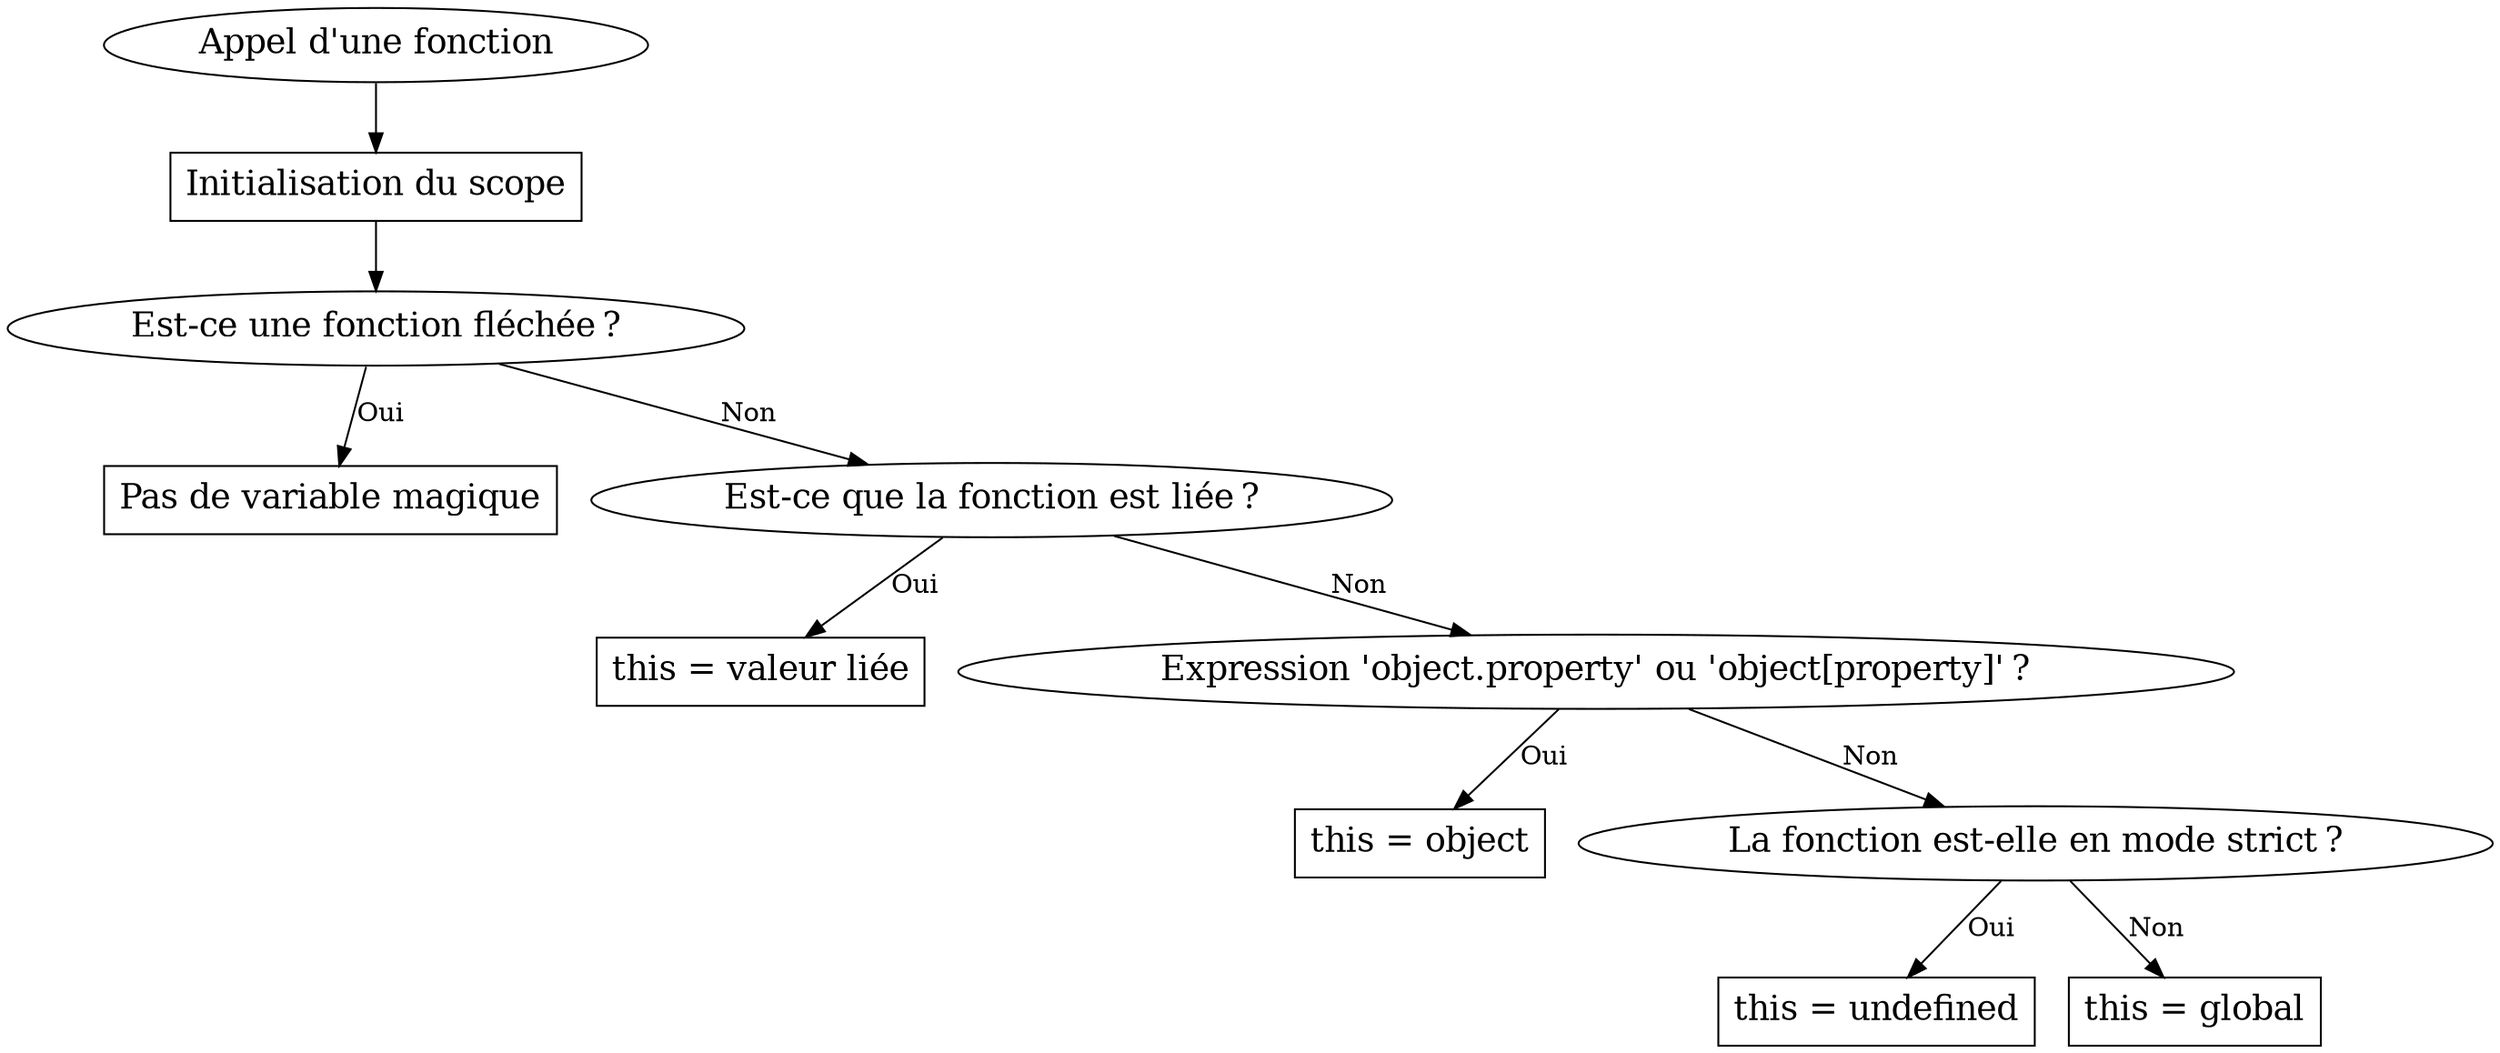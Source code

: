 // dot graph2.dot -Tpng -O
digraph G {
  {
    node [fontsize=18 width=1 shape=ellipse]
    call [label="Appel d'une fonction"]
    init [label="Initialisation du scope", shape=box]
    isArrow [label="Est-ce une fonction fléchée ?"]
    thisNone [label="Pas de variable magique", shape=box]
    isBound [label="Est-ce que la fonction est liée ?"]
    thisBound [label="this = valeur liée", shape=box]
    isProperty [label="Expression 'object.property' ou 'object[property]' ?"]
    thisObject [label="this = object", shape=box]
    isStrict [label="La fonction est-elle en mode strict ?"]
    thisUndefined [label="this = undefined", shape=box]
    thisGlobal [label="this = global", shape=box]
  }
  call -> init
  init -> isArrow
  isArrow -> thisNone [label="Oui"]
  isArrow -> isBound [label="Non"]
  isBound -> thisBound [label="Oui"]
  isBound -> isProperty [label="Non"]
  isProperty -> thisObject [label="Oui"]
  isProperty -> isStrict [label="Non"]
  isStrict -> thisUndefined [label="Oui"]
  isStrict -> thisGlobal [label="Non"]
}

